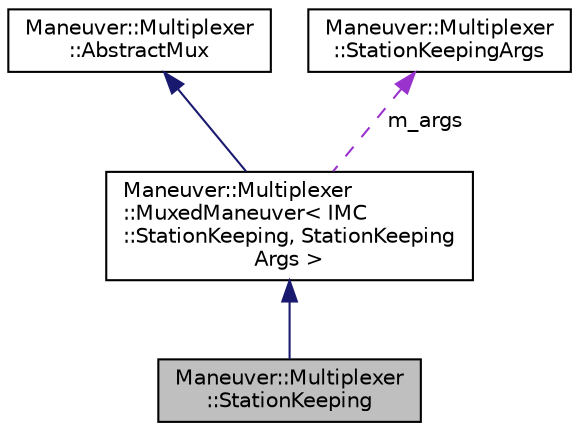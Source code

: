 digraph "Maneuver::Multiplexer::StationKeeping"
{
  edge [fontname="Helvetica",fontsize="10",labelfontname="Helvetica",labelfontsize="10"];
  node [fontname="Helvetica",fontsize="10",shape=record];
  Node3 [label="Maneuver::Multiplexer\l::StationKeeping",height=0.2,width=0.4,color="black", fillcolor="grey75", style="filled", fontcolor="black"];
  Node4 -> Node3 [dir="back",color="midnightblue",fontsize="10",style="solid",fontname="Helvetica"];
  Node4 [label="Maneuver::Multiplexer\l::MuxedManeuver\< IMC\l::StationKeeping, StationKeeping\lArgs \>",height=0.2,width=0.4,color="black", fillcolor="white", style="filled",URL="$class_maneuver_1_1_multiplexer_1_1_muxed_maneuver.html"];
  Node5 -> Node4 [dir="back",color="midnightblue",fontsize="10",style="solid",fontname="Helvetica"];
  Node5 [label="Maneuver::Multiplexer\l::AbstractMux",height=0.2,width=0.4,color="black", fillcolor="white", style="filled",URL="$class_maneuver_1_1_multiplexer_1_1_abstract_mux.html",tooltip="Abstract Multiplexed maneuver. "];
  Node6 -> Node4 [dir="back",color="darkorchid3",fontsize="10",style="dashed",label=" m_args" ,fontname="Helvetica"];
  Node6 [label="Maneuver::Multiplexer\l::StationKeepingArgs",height=0.2,width=0.4,color="black", fillcolor="white", style="filled",URL="$struct_maneuver_1_1_multiplexer_1_1_station_keeping_args.html"];
}
